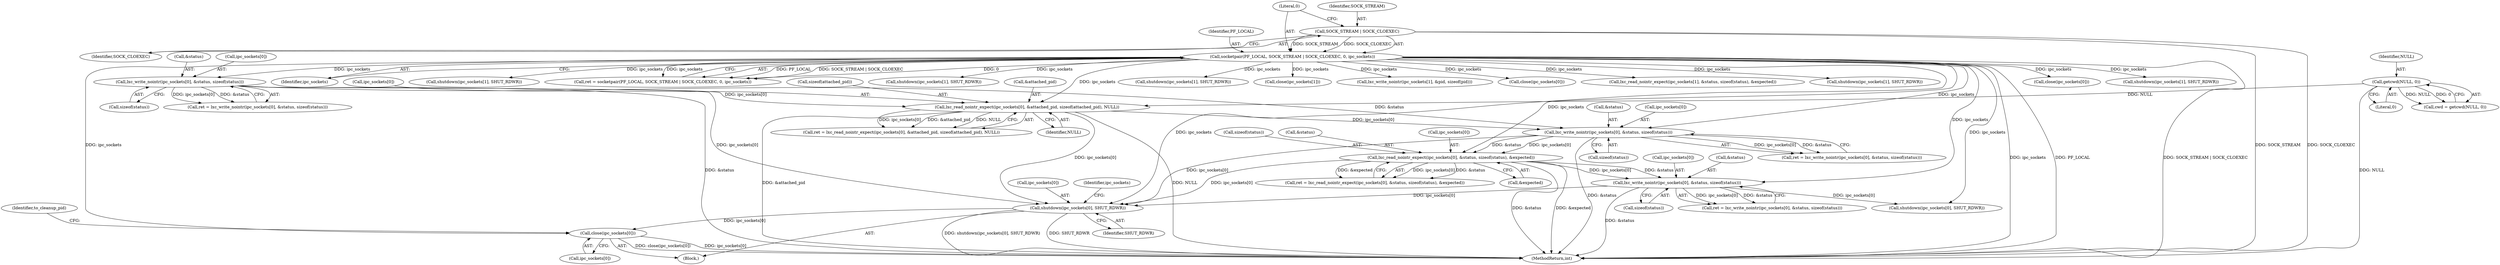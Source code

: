 digraph "0_lxc_5c3fcae78b63ac9dd56e36075903921bd9461f9e_0@array" {
"1000478" [label="(Call,shutdown(ipc_sockets[0], SHUT_RDWR))"];
"1000396" [label="(Call,lxc_write_nointr(ipc_sockets[0], &status, sizeof(status)))"];
"1000257" [label="(Call,socketpair(PF_LOCAL, SOCK_STREAM | SOCK_CLOEXEC, 0, ipc_sockets))"];
"1000259" [label="(Call,SOCK_STREAM | SOCK_CLOEXEC)"];
"1000345" [label="(Call,lxc_read_nointr_expect(ipc_sockets[0], &attached_pid, sizeof(attached_pid), NULL))"];
"1000327" [label="(Call,lxc_write_nointr(ipc_sockets[0], &status, sizeof(status)))"];
"1000220" [label="(Call,getcwd(NULL, 0))"];
"1000444" [label="(Call,lxc_write_nointr(ipc_sockets[0], &status, sizeof(status)))"];
"1000417" [label="(Call,lxc_read_nointr_expect(ipc_sockets[0], &status, sizeof(status), &expected))"];
"1000483" [label="(Call,close(ipc_sockets[0]))"];
"1000498" [label="(Call,close(ipc_sockets[0]))"];
"1000442" [label="(Call,ret = lxc_write_nointr(ipc_sockets[0], &status, sizeof(status)))"];
"1000349" [label="(Call,&attached_pid)"];
"1000258" [label="(Identifier,PF_LOCAL)"];
"1000423" [label="(Call,sizeof(status))"];
"1000488" [label="(Identifier,to_cleanup_pid)"];
"1000222" [label="(Literal,0)"];
"1000448" [label="(Call,&status)"];
"1000444" [label="(Call,lxc_write_nointr(ipc_sockets[0], &status, sizeof(status)))"];
"1000622" [label="(Call,shutdown(ipc_sockets[1], SHUT_RDWR))"];
"1000263" [label="(Identifier,ipc_sockets)"];
"1000331" [label="(Call,&status)"];
"1000550" [label="(Call,shutdown(ipc_sockets[1], SHUT_RDWR))"];
"1000415" [label="(Call,ret = lxc_read_nointr_expect(ipc_sockets[0], &status, sizeof(status), &expected))"];
"1000421" [label="(Call,&status)"];
"1000400" [label="(Call,&status)"];
"1000483" [label="(Call,close(ipc_sockets[0]))"];
"1000658" [label="(MethodReturn,int)"];
"1000255" [label="(Call,ret = socketpair(PF_LOCAL, SOCK_STREAM | SOCK_CLOEXEC, 0, ipc_sockets))"];
"1000479" [label="(Call,ipc_sockets[0])"];
"1000572" [label="(Call,shutdown(ipc_sockets[1], SHUT_RDWR))"];
"1000482" [label="(Identifier,SHUT_RDWR)"];
"1000353" [label="(Identifier,NULL)"];
"1000262" [label="(Literal,0)"];
"1000333" [label="(Call,sizeof(status))"];
"1000648" [label="(Call,shutdown(ipc_sockets[1], SHUT_RDWR))"];
"1000346" [label="(Call,ipc_sockets[0])"];
"1000425" [label="(Call,&expected)"];
"1000345" [label="(Call,lxc_read_nointr_expect(ipc_sockets[0], &attached_pid, sizeof(attached_pid), NULL))"];
"1000218" [label="(Call,cwd = getcwd(NULL, 0))"];
"1000450" [label="(Call,sizeof(status))"];
"1000261" [label="(Identifier,SOCK_CLOEXEC)"];
"1000343" [label="(Call,ret = lxc_read_nointr_expect(ipc_sockets[0], &attached_pid, sizeof(attached_pid), NULL))"];
"1000221" [label="(Identifier,NULL)"];
"1000445" [label="(Call,ipc_sockets[0])"];
"1000478" [label="(Call,shutdown(ipc_sockets[0], SHUT_RDWR))"];
"1000257" [label="(Call,socketpair(PF_LOCAL, SOCK_STREAM | SOCK_CLOEXEC, 0, ipc_sockets))"];
"1000397" [label="(Call,ipc_sockets[0])"];
"1000327" [label="(Call,lxc_write_nointr(ipc_sockets[0], &status, sizeof(status)))"];
"1000485" [label="(Identifier,ipc_sockets)"];
"1000302" [label="(Call,close(ipc_sockets[1]))"];
"1000632" [label="(Call,lxc_write_nointr(ipc_sockets[1], &pid, sizeof(pid)))"];
"1000465" [label="(Call,close(ipc_sockets[0]))"];
"1000418" [label="(Call,ipc_sockets[0])"];
"1000484" [label="(Call,ipc_sockets[0])"];
"1000328" [label="(Call,ipc_sockets[0])"];
"1000511" [label="(Call,lxc_read_nointr_expect(ipc_sockets[1], &status, sizeof(status), &expected))"];
"1000528" [label="(Call,shutdown(ipc_sockets[1], SHUT_RDWR))"];
"1000396" [label="(Call,lxc_write_nointr(ipc_sockets[0], &status, sizeof(status)))"];
"1000460" [label="(Call,shutdown(ipc_sockets[0], SHUT_RDWR))"];
"1000259" [label="(Call,SOCK_STREAM | SOCK_CLOEXEC)"];
"1000325" [label="(Call,ret = lxc_write_nointr(ipc_sockets[0], &status, sizeof(status)))"];
"1000417" [label="(Call,lxc_read_nointr_expect(ipc_sockets[0], &status, sizeof(status), &expected))"];
"1000394" [label="(Call,ret = lxc_write_nointr(ipc_sockets[0], &status, sizeof(status)))"];
"1000297" [label="(Block,)"];
"1000220" [label="(Call,getcwd(NULL, 0))"];
"1000260" [label="(Identifier,SOCK_STREAM)"];
"1000402" [label="(Call,sizeof(status))"];
"1000351" [label="(Call,sizeof(attached_pid))"];
"1000478" -> "1000297"  [label="AST: "];
"1000478" -> "1000482"  [label="CFG: "];
"1000479" -> "1000478"  [label="AST: "];
"1000482" -> "1000478"  [label="AST: "];
"1000485" -> "1000478"  [label="CFG: "];
"1000478" -> "1000658"  [label="DDG: shutdown(ipc_sockets[0], SHUT_RDWR)"];
"1000478" -> "1000658"  [label="DDG: SHUT_RDWR"];
"1000396" -> "1000478"  [label="DDG: ipc_sockets[0]"];
"1000327" -> "1000478"  [label="DDG: ipc_sockets[0]"];
"1000257" -> "1000478"  [label="DDG: ipc_sockets"];
"1000444" -> "1000478"  [label="DDG: ipc_sockets[0]"];
"1000417" -> "1000478"  [label="DDG: ipc_sockets[0]"];
"1000345" -> "1000478"  [label="DDG: ipc_sockets[0]"];
"1000478" -> "1000483"  [label="DDG: ipc_sockets[0]"];
"1000396" -> "1000394"  [label="AST: "];
"1000396" -> "1000402"  [label="CFG: "];
"1000397" -> "1000396"  [label="AST: "];
"1000400" -> "1000396"  [label="AST: "];
"1000402" -> "1000396"  [label="AST: "];
"1000394" -> "1000396"  [label="CFG: "];
"1000396" -> "1000658"  [label="DDG: &status"];
"1000396" -> "1000394"  [label="DDG: ipc_sockets[0]"];
"1000396" -> "1000394"  [label="DDG: &status"];
"1000257" -> "1000396"  [label="DDG: ipc_sockets"];
"1000345" -> "1000396"  [label="DDG: ipc_sockets[0]"];
"1000327" -> "1000396"  [label="DDG: &status"];
"1000396" -> "1000417"  [label="DDG: ipc_sockets[0]"];
"1000396" -> "1000417"  [label="DDG: &status"];
"1000257" -> "1000255"  [label="AST: "];
"1000257" -> "1000263"  [label="CFG: "];
"1000258" -> "1000257"  [label="AST: "];
"1000259" -> "1000257"  [label="AST: "];
"1000262" -> "1000257"  [label="AST: "];
"1000263" -> "1000257"  [label="AST: "];
"1000255" -> "1000257"  [label="CFG: "];
"1000257" -> "1000658"  [label="DDG: SOCK_STREAM | SOCK_CLOEXEC"];
"1000257" -> "1000658"  [label="DDG: ipc_sockets"];
"1000257" -> "1000658"  [label="DDG: PF_LOCAL"];
"1000257" -> "1000255"  [label="DDG: PF_LOCAL"];
"1000257" -> "1000255"  [label="DDG: SOCK_STREAM | SOCK_CLOEXEC"];
"1000257" -> "1000255"  [label="DDG: 0"];
"1000257" -> "1000255"  [label="DDG: ipc_sockets"];
"1000259" -> "1000257"  [label="DDG: SOCK_STREAM"];
"1000259" -> "1000257"  [label="DDG: SOCK_CLOEXEC"];
"1000257" -> "1000302"  [label="DDG: ipc_sockets"];
"1000257" -> "1000327"  [label="DDG: ipc_sockets"];
"1000257" -> "1000345"  [label="DDG: ipc_sockets"];
"1000257" -> "1000417"  [label="DDG: ipc_sockets"];
"1000257" -> "1000444"  [label="DDG: ipc_sockets"];
"1000257" -> "1000460"  [label="DDG: ipc_sockets"];
"1000257" -> "1000465"  [label="DDG: ipc_sockets"];
"1000257" -> "1000483"  [label="DDG: ipc_sockets"];
"1000257" -> "1000498"  [label="DDG: ipc_sockets"];
"1000257" -> "1000511"  [label="DDG: ipc_sockets"];
"1000257" -> "1000528"  [label="DDG: ipc_sockets"];
"1000257" -> "1000550"  [label="DDG: ipc_sockets"];
"1000257" -> "1000572"  [label="DDG: ipc_sockets"];
"1000257" -> "1000622"  [label="DDG: ipc_sockets"];
"1000257" -> "1000632"  [label="DDG: ipc_sockets"];
"1000257" -> "1000648"  [label="DDG: ipc_sockets"];
"1000259" -> "1000261"  [label="CFG: "];
"1000260" -> "1000259"  [label="AST: "];
"1000261" -> "1000259"  [label="AST: "];
"1000262" -> "1000259"  [label="CFG: "];
"1000259" -> "1000658"  [label="DDG: SOCK_STREAM"];
"1000259" -> "1000658"  [label="DDG: SOCK_CLOEXEC"];
"1000345" -> "1000343"  [label="AST: "];
"1000345" -> "1000353"  [label="CFG: "];
"1000346" -> "1000345"  [label="AST: "];
"1000349" -> "1000345"  [label="AST: "];
"1000351" -> "1000345"  [label="AST: "];
"1000353" -> "1000345"  [label="AST: "];
"1000343" -> "1000345"  [label="CFG: "];
"1000345" -> "1000658"  [label="DDG: &attached_pid"];
"1000345" -> "1000658"  [label="DDG: NULL"];
"1000345" -> "1000343"  [label="DDG: ipc_sockets[0]"];
"1000345" -> "1000343"  [label="DDG: &attached_pid"];
"1000345" -> "1000343"  [label="DDG: NULL"];
"1000327" -> "1000345"  [label="DDG: ipc_sockets[0]"];
"1000220" -> "1000345"  [label="DDG: NULL"];
"1000327" -> "1000325"  [label="AST: "];
"1000327" -> "1000333"  [label="CFG: "];
"1000328" -> "1000327"  [label="AST: "];
"1000331" -> "1000327"  [label="AST: "];
"1000333" -> "1000327"  [label="AST: "];
"1000325" -> "1000327"  [label="CFG: "];
"1000327" -> "1000658"  [label="DDG: &status"];
"1000327" -> "1000325"  [label="DDG: ipc_sockets[0]"];
"1000327" -> "1000325"  [label="DDG: &status"];
"1000220" -> "1000218"  [label="AST: "];
"1000220" -> "1000222"  [label="CFG: "];
"1000221" -> "1000220"  [label="AST: "];
"1000222" -> "1000220"  [label="AST: "];
"1000218" -> "1000220"  [label="CFG: "];
"1000220" -> "1000658"  [label="DDG: NULL"];
"1000220" -> "1000218"  [label="DDG: NULL"];
"1000220" -> "1000218"  [label="DDG: 0"];
"1000444" -> "1000442"  [label="AST: "];
"1000444" -> "1000450"  [label="CFG: "];
"1000445" -> "1000444"  [label="AST: "];
"1000448" -> "1000444"  [label="AST: "];
"1000450" -> "1000444"  [label="AST: "];
"1000442" -> "1000444"  [label="CFG: "];
"1000444" -> "1000658"  [label="DDG: &status"];
"1000444" -> "1000442"  [label="DDG: ipc_sockets[0]"];
"1000444" -> "1000442"  [label="DDG: &status"];
"1000417" -> "1000444"  [label="DDG: ipc_sockets[0]"];
"1000417" -> "1000444"  [label="DDG: &status"];
"1000444" -> "1000460"  [label="DDG: ipc_sockets[0]"];
"1000417" -> "1000415"  [label="AST: "];
"1000417" -> "1000425"  [label="CFG: "];
"1000418" -> "1000417"  [label="AST: "];
"1000421" -> "1000417"  [label="AST: "];
"1000423" -> "1000417"  [label="AST: "];
"1000425" -> "1000417"  [label="AST: "];
"1000415" -> "1000417"  [label="CFG: "];
"1000417" -> "1000658"  [label="DDG: &expected"];
"1000417" -> "1000658"  [label="DDG: &status"];
"1000417" -> "1000415"  [label="DDG: ipc_sockets[0]"];
"1000417" -> "1000415"  [label="DDG: &status"];
"1000417" -> "1000415"  [label="DDG: &expected"];
"1000483" -> "1000297"  [label="AST: "];
"1000483" -> "1000484"  [label="CFG: "];
"1000484" -> "1000483"  [label="AST: "];
"1000488" -> "1000483"  [label="CFG: "];
"1000483" -> "1000658"  [label="DDG: close(ipc_sockets[0])"];
"1000483" -> "1000658"  [label="DDG: ipc_sockets[0]"];
}
